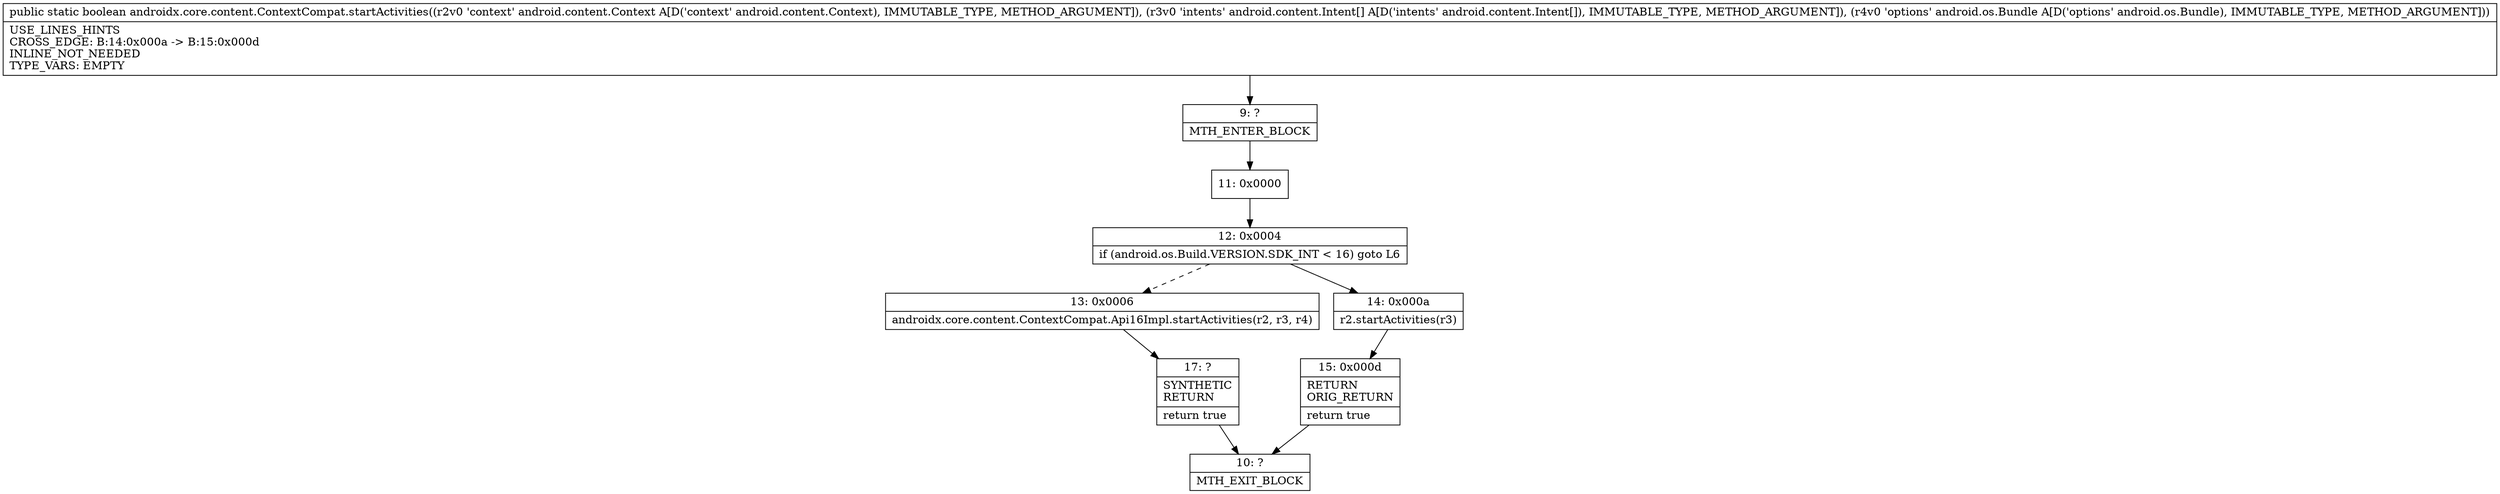 digraph "CFG forandroidx.core.content.ContextCompat.startActivities(Landroid\/content\/Context;[Landroid\/content\/Intent;Landroid\/os\/Bundle;)Z" {
Node_9 [shape=record,label="{9\:\ ?|MTH_ENTER_BLOCK\l}"];
Node_11 [shape=record,label="{11\:\ 0x0000}"];
Node_12 [shape=record,label="{12\:\ 0x0004|if (android.os.Build.VERSION.SDK_INT \< 16) goto L6\l}"];
Node_13 [shape=record,label="{13\:\ 0x0006|androidx.core.content.ContextCompat.Api16Impl.startActivities(r2, r3, r4)\l}"];
Node_17 [shape=record,label="{17\:\ ?|SYNTHETIC\lRETURN\l|return true\l}"];
Node_10 [shape=record,label="{10\:\ ?|MTH_EXIT_BLOCK\l}"];
Node_14 [shape=record,label="{14\:\ 0x000a|r2.startActivities(r3)\l}"];
Node_15 [shape=record,label="{15\:\ 0x000d|RETURN\lORIG_RETURN\l|return true\l}"];
MethodNode[shape=record,label="{public static boolean androidx.core.content.ContextCompat.startActivities((r2v0 'context' android.content.Context A[D('context' android.content.Context), IMMUTABLE_TYPE, METHOD_ARGUMENT]), (r3v0 'intents' android.content.Intent[] A[D('intents' android.content.Intent[]), IMMUTABLE_TYPE, METHOD_ARGUMENT]), (r4v0 'options' android.os.Bundle A[D('options' android.os.Bundle), IMMUTABLE_TYPE, METHOD_ARGUMENT]))  | USE_LINES_HINTS\lCROSS_EDGE: B:14:0x000a \-\> B:15:0x000d\lINLINE_NOT_NEEDED\lTYPE_VARS: EMPTY\l}"];
MethodNode -> Node_9;Node_9 -> Node_11;
Node_11 -> Node_12;
Node_12 -> Node_13[style=dashed];
Node_12 -> Node_14;
Node_13 -> Node_17;
Node_17 -> Node_10;
Node_14 -> Node_15;
Node_15 -> Node_10;
}

